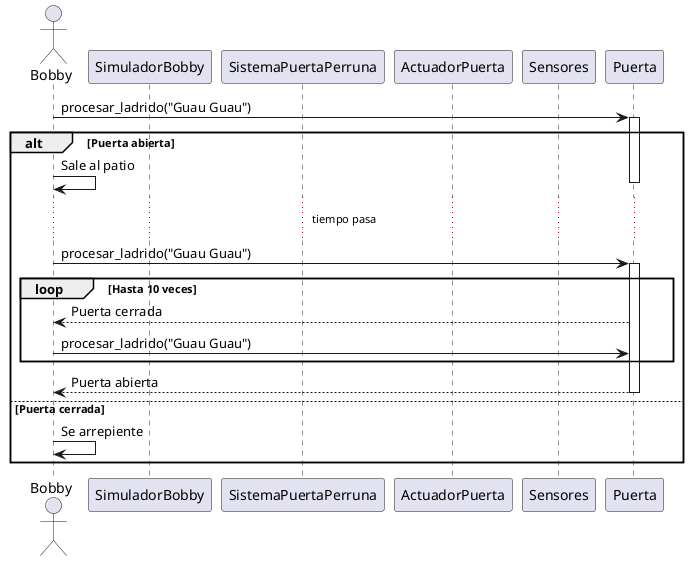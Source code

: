 @startuml Detallado

actor Bobby
participant SimuladorBobby
participant SistemaPuertaPerruna
participant ActuadorPuerta
participant Sensores

Bobby -> Puerta: procesar_ladrido("Guau Guau")
activate Puerta
alt Puerta abierta
    Bobby -> Bobby: Sale al patio
    deactivate Puerta
    ... tiempo pasa ...
    Bobby -> Puerta: procesar_ladrido("Guau Guau")
    activate Puerta
    loop Hasta 10 veces
        Puerta --> Bobby: Puerta cerrada
        Bobby -> Puerta: procesar_ladrido("Guau Guau")
    end
    Puerta --> Bobby: Puerta abierta
    deactivate Puerta
else Puerta cerrada
    Bobby -> Bobby: Se arrepiente
    deactivate Puerta
end



@enduml 
@startuml
   Bobby -> SimuladorBobby: main()
SimuladorBobby -> SistemaPuertaPerruna: procesar_ladrido("Guau Guau")
activate SistemaPuertaPerruna
SistemaPuertaPerruna -> Sensores: detectar_ladrido("Guau Guau")
Sensores --> SistemaPuertaPerruna: resultado
alt Ladrido detectado
    SistemaPuertaPerruna -> ActuadorPuerta: abrir()
    activate ActuadorPuerta
    ActuadorPuerta --> SistemaPuertaPerruna: puerta abierta
    deactivate ActuadorPuerta
else Ladrido no detectado
    SistemaPuertaPerruna -> ActuadorPuerta: cerrar()
    activate ActuadorPuerta
    ActuadorPuerta --> SistemaPuertaPerruna: puerta cerrada
    deactivate ActuadorPuerta
end
SistemaPuertaPerruna -> Sensores: es_seguro_cerrar()
Sensores --> SistemaPuertaPerruna: resultado
SistemaPuertaPerruna -> ActuadorPuerta: abrir_temporalmente(Sensores)
ActuadorPuerta --> SistemaPuertaPerruna: puerta abierta temporalmente

deactivate SistemaPuertaPerruna
@enduml 
